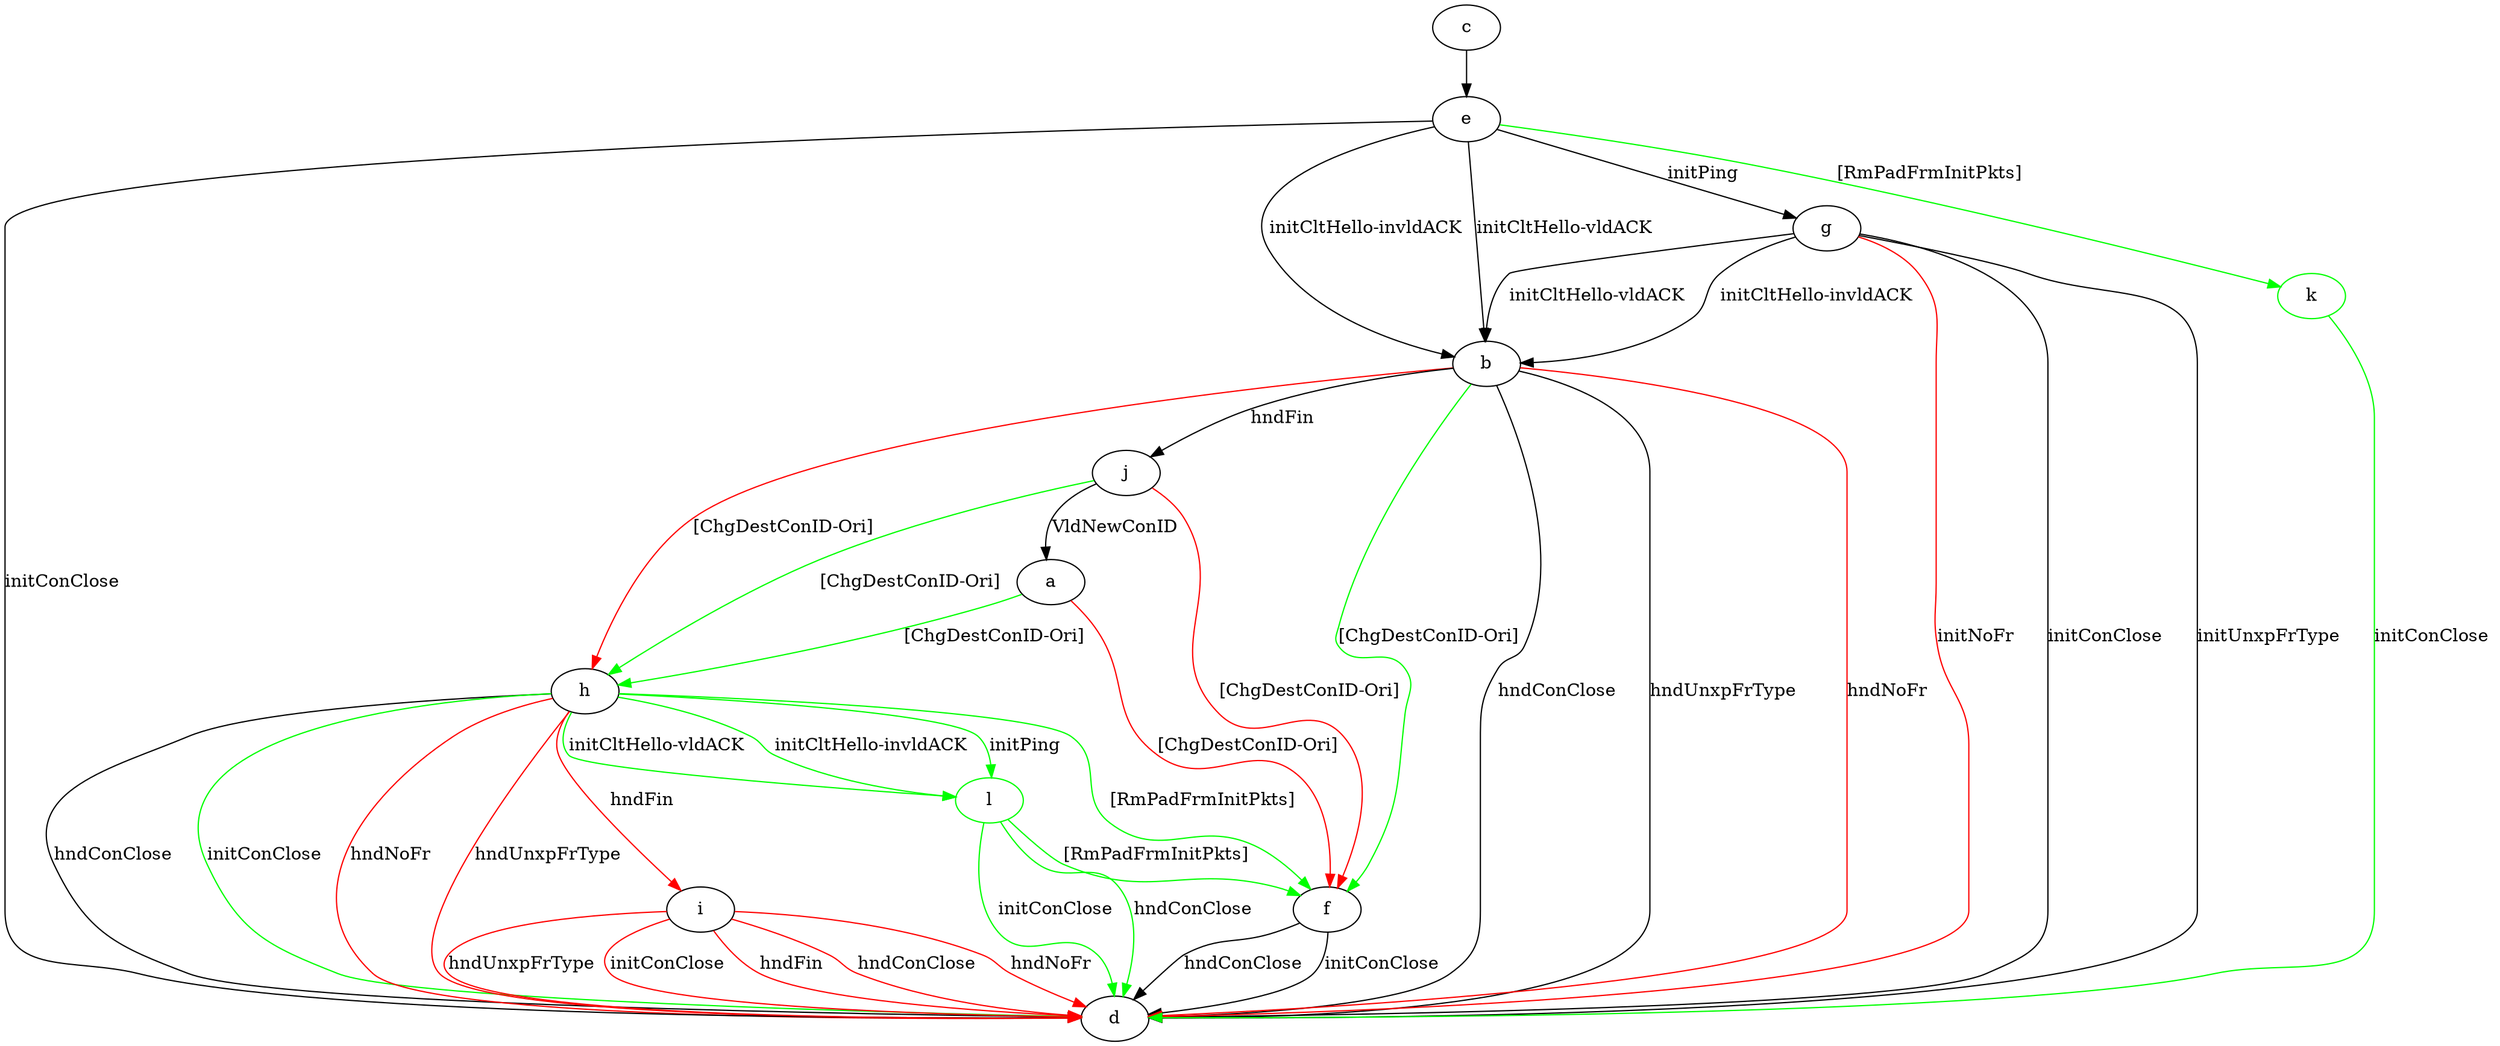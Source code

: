 digraph "" {
	a -> f	[key=0,
		color=red,
		label="[ChgDestConID-Ori] "];
	a -> h	[key=0,
		color=green,
		label="[ChgDestConID-Ori] "];
	b -> d	[key=0,
		label="hndConClose "];
	b -> d	[key=1,
		label="hndUnxpFrType "];
	b -> d	[key=2,
		color=red,
		label="hndNoFr "];
	b -> f	[key=0,
		color=green,
		label="[ChgDestConID-Ori] "];
	b -> h	[key=0,
		color=red,
		label="[ChgDestConID-Ori] "];
	b -> j	[key=0,
		label="hndFin "];
	c -> e	[key=0];
	e -> b	[key=0,
		label="initCltHello-vldACK "];
	e -> b	[key=1,
		label="initCltHello-invldACK "];
	e -> d	[key=0,
		label="initConClose "];
	e -> g	[key=0,
		label="initPing "];
	k	[color=green];
	e -> k	[key=0,
		color=green,
		label="[RmPadFrmInitPkts] "];
	f -> d	[key=0,
		label="initConClose "];
	f -> d	[key=1,
		label="hndConClose "];
	g -> b	[key=0,
		label="initCltHello-vldACK "];
	g -> b	[key=1,
		label="initCltHello-invldACK "];
	g -> d	[key=0,
		label="initConClose "];
	g -> d	[key=1,
		label="initUnxpFrType "];
	g -> d	[key=2,
		color=red,
		label="initNoFr "];
	h -> d	[key=0,
		label="hndConClose "];
	h -> d	[key=1,
		color=green,
		label="initConClose "];
	h -> d	[key=2,
		color=red,
		label="hndNoFr "];
	h -> d	[key=3,
		color=red,
		label="hndUnxpFrType "];
	h -> f	[key=0,
		color=green,
		label="[RmPadFrmInitPkts] "];
	h -> i	[key=0,
		color=red,
		label="hndFin "];
	l	[color=green];
	h -> l	[key=0,
		color=green,
		label="initPing "];
	h -> l	[key=1,
		color=green,
		label="initCltHello-vldACK "];
	h -> l	[key=2,
		color=green,
		label="initCltHello-invldACK "];
	i -> d	[key=0,
		color=red,
		label="initConClose "];
	i -> d	[key=1,
		color=red,
		label="hndFin "];
	i -> d	[key=2,
		color=red,
		label="hndConClose "];
	i -> d	[key=3,
		color=red,
		label="hndNoFr "];
	i -> d	[key=4,
		color=red,
		label="hndUnxpFrType "];
	j -> a	[key=0,
		label="VldNewConID "];
	j -> f	[key=0,
		color=red,
		label="[ChgDestConID-Ori] "];
	j -> h	[key=0,
		color=green,
		label="[ChgDestConID-Ori] "];
	k -> d	[key=0,
		color=green,
		label="initConClose "];
	l -> d	[key=0,
		color=green,
		label="initConClose "];
	l -> d	[key=1,
		color=green,
		label="hndConClose "];
	l -> f	[key=0,
		color=green,
		label="[RmPadFrmInitPkts] "];
}
